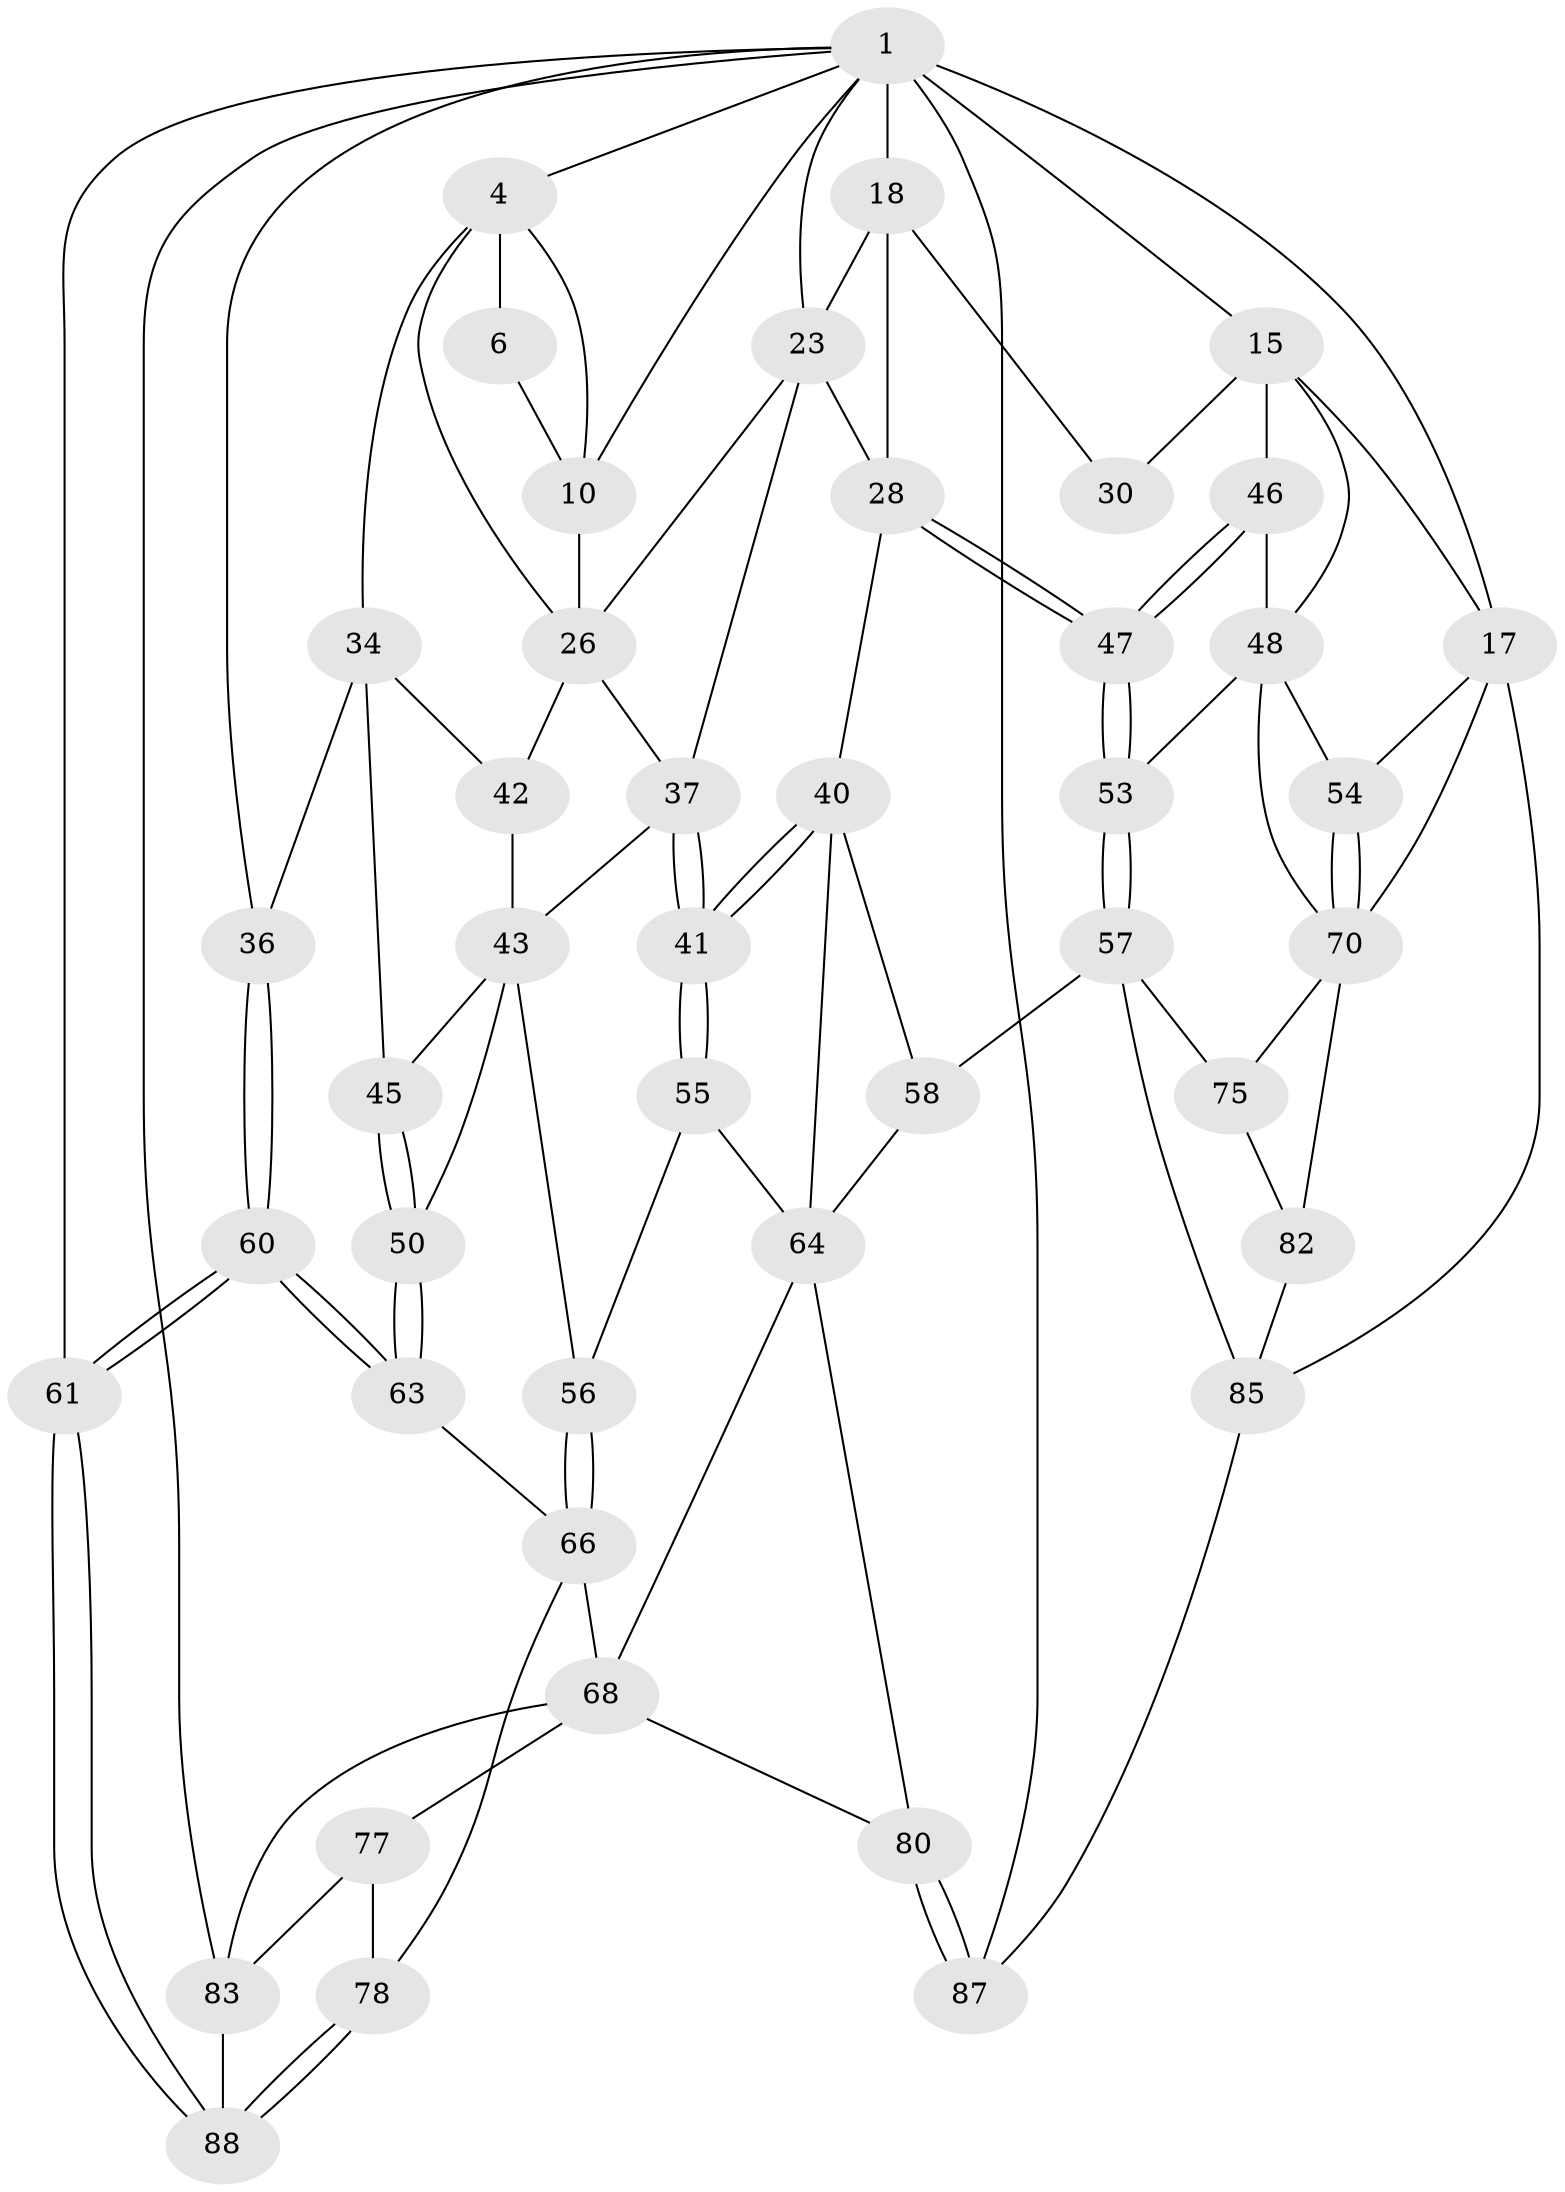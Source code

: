 // original degree distribution, {3: 0.022222222222222223, 5: 0.5333333333333333, 4: 0.23333333333333334, 6: 0.2111111111111111}
// Generated by graph-tools (version 1.1) at 2025/27/03/15/25 16:27:58]
// undirected, 45 vertices, 102 edges
graph export_dot {
graph [start="1"]
  node [color=gray90,style=filled];
  1 [pos="+0.32495084488102843+0",super="+7+2"];
  4 [pos="+0+0.08971637906955446",super="+33+5"];
  6 [pos="+0.32004699842318735+0",super="+11"];
  10 [pos="+0.4116904554125374+0.08590430112763091",super="+22"];
  15 [pos="+1+0",super="+39+16"];
  17 [pos="+1+0",super="+72"];
  18 [pos="+0.7131838665101441+0.019525255459391204",super="+21+19"];
  23 [pos="+0.447352364995015+0.2637379731550108",super="+24"];
  26 [pos="+0.2578005409516969+0.21975000384429394",super="+31"];
  28 [pos="+0.5776509420143847+0.41123523662390266",super="+29"];
  30 [pos="+0.778358525737254+0.28633236465897116"];
  34 [pos="+0.00815425117523731+0.3853056843452841",super="+35"];
  36 [pos="+0+0.43926856998259817"];
  37 [pos="+0.31638636643681506+0.4985197268988225",super="+38"];
  40 [pos="+0.43884648065907916+0.4450913717028481",super="+59"];
  41 [pos="+0.3345736200866475+0.5127191256353199"];
  42 [pos="+0.11033686614929726+0.3883101498793838"];
  43 [pos="+0.1463399169961406+0.4814897893315791",super="+44+49"];
  45 [pos="+0.11021829258600598+0.4649824862993477"];
  46 [pos="+0.8241444785142333+0.3302394073593607"];
  47 [pos="+0.6999775594000854+0.5899339166359892"];
  48 [pos="+0.8600553545617677+0.340860238882092",super="+51"];
  50 [pos="+0.018904963229340228+0.5906692812173385"];
  53 [pos="+0.692450306949708+0.6440332123459946"];
  54 [pos="+1+0.45763757406625405"];
  55 [pos="+0.32906645039428334+0.5479602205892119"];
  56 [pos="+0.1795690749010355+0.6161679929771069"];
  57 [pos="+0.6910165971798107+0.6454130059774458",super="+76"];
  58 [pos="+0.6656095344442249+0.6452633816817674"];
  60 [pos="+0+0.6541821371517708"];
  61 [pos="+0+1"];
  63 [pos="+0+0.6650414939437936"];
  64 [pos="+0.44300597831497074+0.6894151382282864",super="+65+79"];
  66 [pos="+0.16802443055653202+0.6312691004400406",super="+67"];
  68 [pos="+0.2831439622411698+0.7315969526577825",super="+81+69"];
  70 [pos="+1+0.8679931293262225",super="+73+71"];
  75 [pos="+0.8778730014489345+0.8195799706157056"];
  77 [pos="+0.1401742701089907+0.7965332924781543"];
  78 [pos="+0.06786640569440099+0.7489599889974099"];
  80 [pos="+0.4719005941992642+0.7483039650139317"];
  82 [pos="+1+0.8643309683182999",super="+89"];
  83 [pos="+0.28363863763876723+0.9822794169788756",super="+84"];
  85 [pos="+0.6949185713281204+1",super="+86"];
  87 [pos="+0.6268773137499997+1"];
  88 [pos="+0.037391973897916535+0.9189705375826748"];
  1 -- 18 [weight=3];
  1 -- 23;
  1 -- 10;
  1 -- 15;
  1 -- 4;
  1 -- 36;
  1 -- 17 [weight=2];
  1 -- 83;
  1 -- 87;
  1 -- 61;
  4 -- 34;
  4 -- 6 [weight=2];
  4 -- 10;
  4 -- 26;
  6 -- 10;
  10 -- 26;
  15 -- 46;
  15 -- 30;
  15 -- 48;
  15 -- 17;
  17 -- 54;
  17 -- 70;
  17 -- 85;
  18 -- 30 [weight=2];
  18 -- 23;
  18 -- 28;
  23 -- 26;
  23 -- 37;
  23 -- 28;
  26 -- 37;
  26 -- 42;
  28 -- 47;
  28 -- 47;
  28 -- 40;
  34 -- 42;
  34 -- 36;
  34 -- 45;
  36 -- 60;
  36 -- 60;
  37 -- 41;
  37 -- 41;
  37 -- 43;
  40 -- 41;
  40 -- 41;
  40 -- 58;
  40 -- 64;
  41 -- 55;
  41 -- 55;
  42 -- 43;
  43 -- 45;
  43 -- 56;
  43 -- 50;
  45 -- 50;
  45 -- 50;
  46 -- 47;
  46 -- 47;
  46 -- 48;
  47 -- 53;
  47 -- 53;
  48 -- 54;
  48 -- 53;
  48 -- 70;
  50 -- 63;
  50 -- 63;
  53 -- 57;
  53 -- 57;
  54 -- 70;
  54 -- 70;
  55 -- 56;
  55 -- 64;
  56 -- 66;
  56 -- 66;
  57 -- 58;
  57 -- 75;
  57 -- 85;
  58 -- 64;
  60 -- 61;
  60 -- 61;
  60 -- 63;
  60 -- 63;
  61 -- 88;
  61 -- 88;
  63 -- 66;
  64 -- 68;
  64 -- 80;
  66 -- 78;
  66 -- 68;
  68 -- 80;
  68 -- 83;
  68 -- 77;
  70 -- 82 [weight=2];
  70 -- 75;
  75 -- 82;
  77 -- 78;
  77 -- 83;
  78 -- 88;
  78 -- 88;
  80 -- 87;
  80 -- 87;
  82 -- 85;
  83 -- 88;
  85 -- 87;
}
